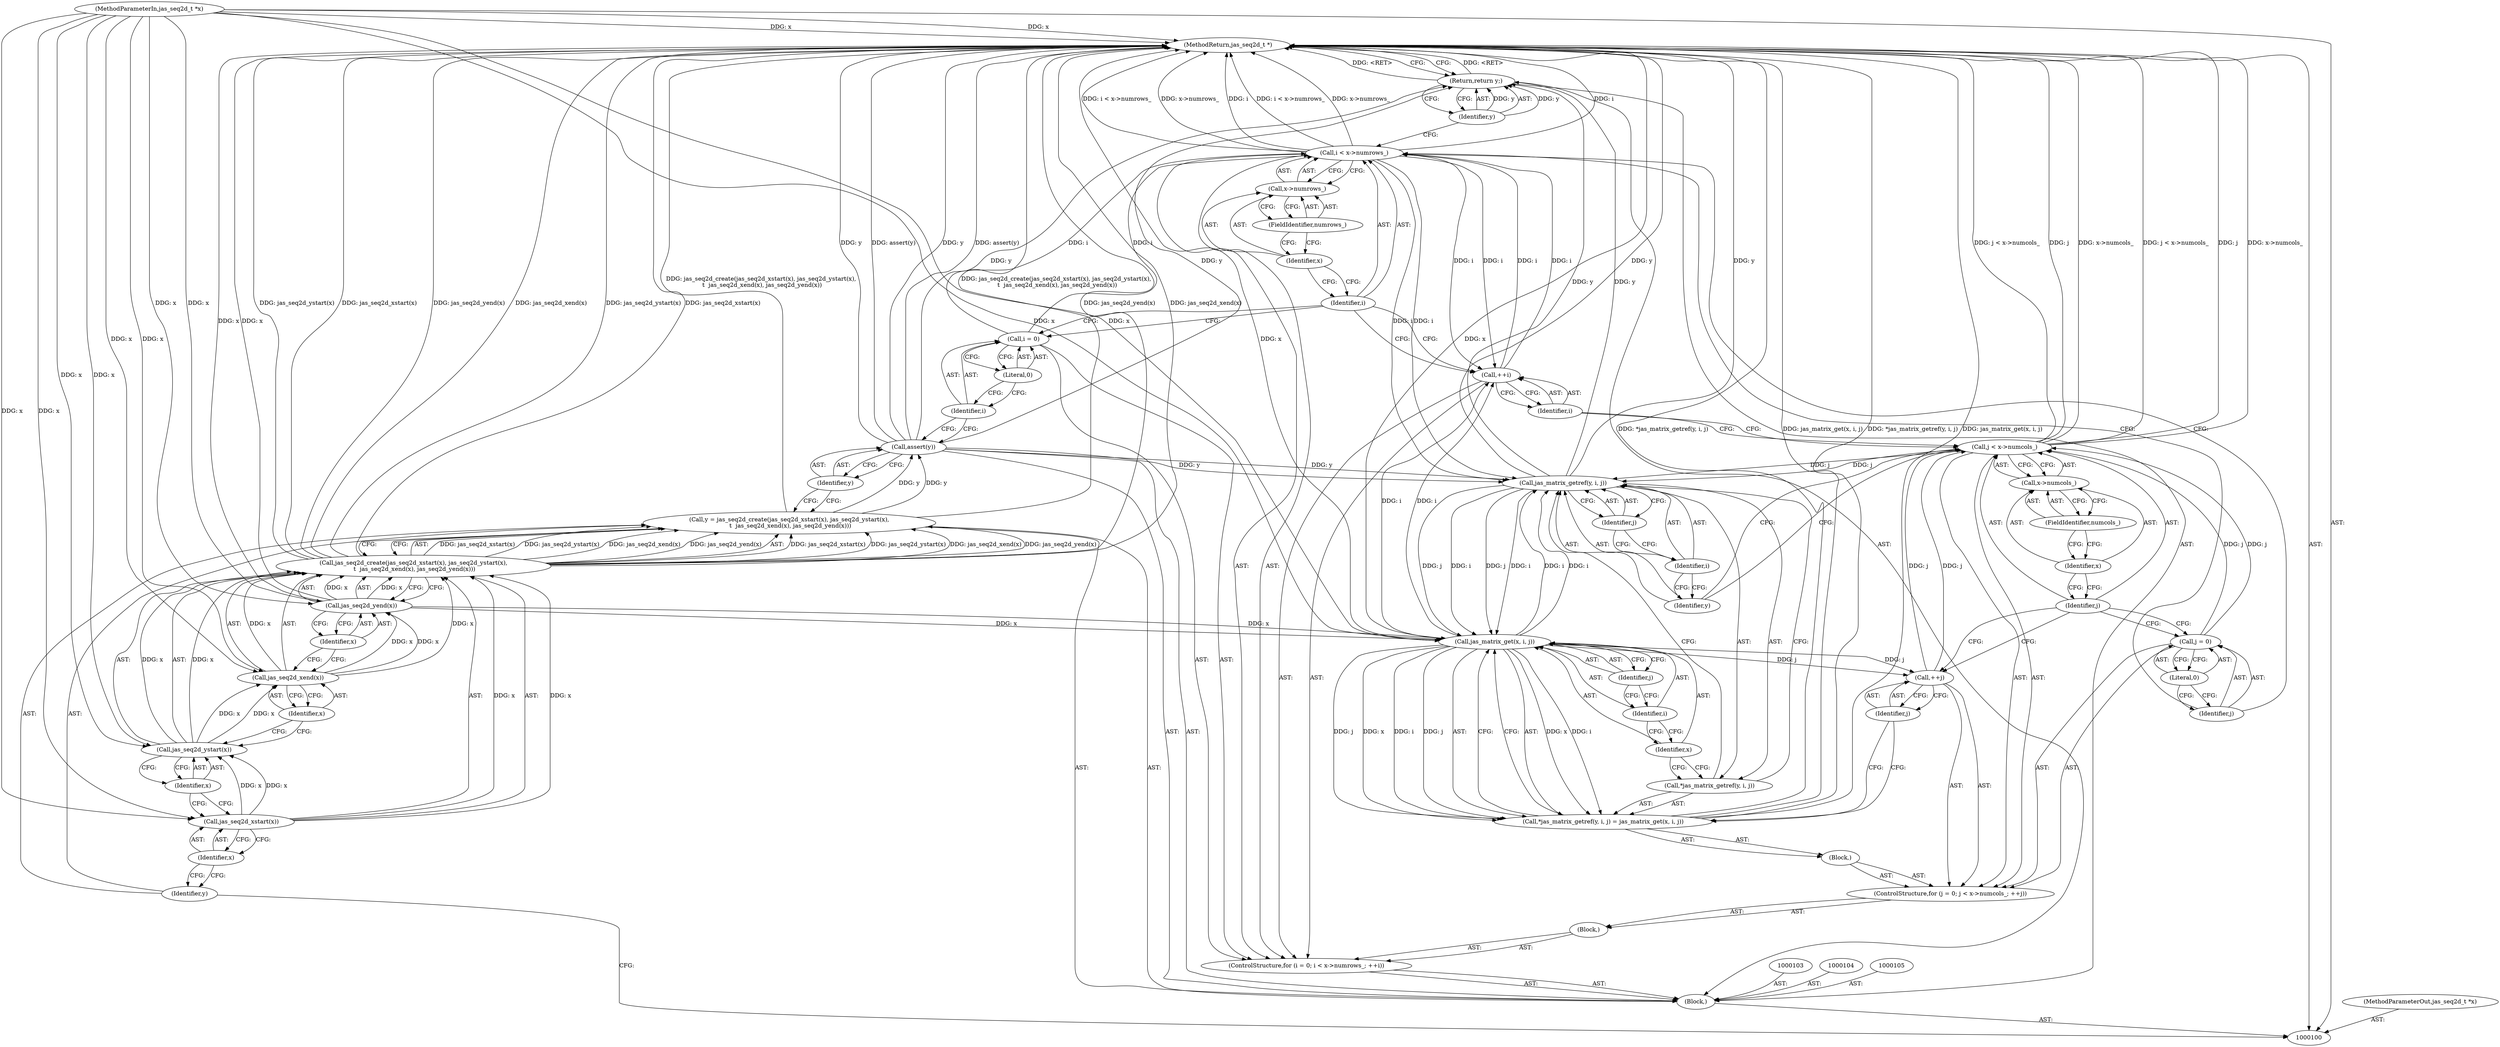 digraph "0_jasper_d42b2388f7f8e0332c846675133acea151fc557a_26" {
"1000155" [label="(MethodReturn,jas_seq2d_t *)"];
"1000101" [label="(MethodParameterIn,jas_seq2d_t *x)"];
"1000224" [label="(MethodParameterOut,jas_seq2d_t *x)"];
"1000134" [label="(Literal,0)"];
"1000135" [label="(Call,j < x->numcols_)"];
"1000136" [label="(Identifier,j)"];
"1000137" [label="(Call,x->numcols_)"];
"1000138" [label="(Identifier,x)"];
"1000131" [label="(ControlStructure,for (j = 0; j < x->numcols_; ++j))"];
"1000139" [label="(FieldIdentifier,numcols_)"];
"1000140" [label="(Call,++j)"];
"1000141" [label="(Identifier,j)"];
"1000142" [label="(Block,)"];
"1000132" [label="(Call,j = 0)"];
"1000133" [label="(Identifier,j)"];
"1000146" [label="(Identifier,y)"];
"1000147" [label="(Identifier,i)"];
"1000148" [label="(Identifier,j)"];
"1000143" [label="(Call,*jas_matrix_getref(y, i, j) = jas_matrix_get(x, i, j))"];
"1000144" [label="(Call,*jas_matrix_getref(y, i, j))"];
"1000149" [label="(Call,jas_matrix_get(x, i, j))"];
"1000145" [label="(Call,jas_matrix_getref(y, i, j))"];
"1000150" [label="(Identifier,x)"];
"1000151" [label="(Identifier,i)"];
"1000152" [label="(Identifier,j)"];
"1000153" [label="(Return,return y;)"];
"1000154" [label="(Identifier,y)"];
"1000102" [label="(Block,)"];
"1000106" [label="(Call,y = jas_seq2d_create(jas_seq2d_xstart(x), jas_seq2d_ystart(x),\n \t  jas_seq2d_xend(x), jas_seq2d_yend(x)))"];
"1000107" [label="(Identifier,y)"];
"1000109" [label="(Call,jas_seq2d_xstart(x))"];
"1000110" [label="(Identifier,x)"];
"1000111" [label="(Call,jas_seq2d_ystart(x))"];
"1000108" [label="(Call,jas_seq2d_create(jas_seq2d_xstart(x), jas_seq2d_ystart(x),\n \t  jas_seq2d_xend(x), jas_seq2d_yend(x)))"];
"1000112" [label="(Identifier,x)"];
"1000114" [label="(Identifier,x)"];
"1000115" [label="(Call,jas_seq2d_yend(x))"];
"1000116" [label="(Identifier,x)"];
"1000113" [label="(Call,jas_seq2d_xend(x))"];
"1000117" [label="(Call,assert(y))"];
"1000118" [label="(Identifier,y)"];
"1000119" [label="(ControlStructure,for (i = 0; i < x->numrows_; ++i))"];
"1000122" [label="(Literal,0)"];
"1000123" [label="(Call,i < x->numrows_)"];
"1000124" [label="(Identifier,i)"];
"1000125" [label="(Call,x->numrows_)"];
"1000126" [label="(Identifier,x)"];
"1000127" [label="(FieldIdentifier,numrows_)"];
"1000128" [label="(Call,++i)"];
"1000129" [label="(Identifier,i)"];
"1000130" [label="(Block,)"];
"1000120" [label="(Call,i = 0)"];
"1000121" [label="(Identifier,i)"];
"1000155" -> "1000100"  [label="AST: "];
"1000155" -> "1000153"  [label="CFG: "];
"1000153" -> "1000155"  [label="DDG: <RET>"];
"1000117" -> "1000155"  [label="DDG: assert(y)"];
"1000117" -> "1000155"  [label="DDG: y"];
"1000123" -> "1000155"  [label="DDG: x->numrows_"];
"1000123" -> "1000155"  [label="DDG: i"];
"1000123" -> "1000155"  [label="DDG: i < x->numrows_"];
"1000106" -> "1000155"  [label="DDG: jas_seq2d_create(jas_seq2d_xstart(x), jas_seq2d_ystart(x),\n \t  jas_seq2d_xend(x), jas_seq2d_yend(x))"];
"1000143" -> "1000155"  [label="DDG: *jas_matrix_getref(y, i, j)"];
"1000143" -> "1000155"  [label="DDG: jas_matrix_get(x, i, j)"];
"1000108" -> "1000155"  [label="DDG: jas_seq2d_yend(x)"];
"1000108" -> "1000155"  [label="DDG: jas_seq2d_xend(x)"];
"1000108" -> "1000155"  [label="DDG: jas_seq2d_ystart(x)"];
"1000108" -> "1000155"  [label="DDG: jas_seq2d_xstart(x)"];
"1000149" -> "1000155"  [label="DDG: x"];
"1000145" -> "1000155"  [label="DDG: y"];
"1000135" -> "1000155"  [label="DDG: j < x->numcols_"];
"1000135" -> "1000155"  [label="DDG: j"];
"1000135" -> "1000155"  [label="DDG: x->numcols_"];
"1000101" -> "1000155"  [label="DDG: x"];
"1000115" -> "1000155"  [label="DDG: x"];
"1000101" -> "1000100"  [label="AST: "];
"1000101" -> "1000155"  [label="DDG: x"];
"1000101" -> "1000109"  [label="DDG: x"];
"1000101" -> "1000111"  [label="DDG: x"];
"1000101" -> "1000113"  [label="DDG: x"];
"1000101" -> "1000115"  [label="DDG: x"];
"1000101" -> "1000149"  [label="DDG: x"];
"1000224" -> "1000100"  [label="AST: "];
"1000134" -> "1000132"  [label="AST: "];
"1000134" -> "1000133"  [label="CFG: "];
"1000132" -> "1000134"  [label="CFG: "];
"1000135" -> "1000131"  [label="AST: "];
"1000135" -> "1000137"  [label="CFG: "];
"1000136" -> "1000135"  [label="AST: "];
"1000137" -> "1000135"  [label="AST: "];
"1000146" -> "1000135"  [label="CFG: "];
"1000129" -> "1000135"  [label="CFG: "];
"1000135" -> "1000155"  [label="DDG: j < x->numcols_"];
"1000135" -> "1000155"  [label="DDG: j"];
"1000135" -> "1000155"  [label="DDG: x->numcols_"];
"1000140" -> "1000135"  [label="DDG: j"];
"1000132" -> "1000135"  [label="DDG: j"];
"1000135" -> "1000145"  [label="DDG: j"];
"1000136" -> "1000135"  [label="AST: "];
"1000136" -> "1000132"  [label="CFG: "];
"1000136" -> "1000140"  [label="CFG: "];
"1000138" -> "1000136"  [label="CFG: "];
"1000137" -> "1000135"  [label="AST: "];
"1000137" -> "1000139"  [label="CFG: "];
"1000138" -> "1000137"  [label="AST: "];
"1000139" -> "1000137"  [label="AST: "];
"1000135" -> "1000137"  [label="CFG: "];
"1000138" -> "1000137"  [label="AST: "];
"1000138" -> "1000136"  [label="CFG: "];
"1000139" -> "1000138"  [label="CFG: "];
"1000131" -> "1000130"  [label="AST: "];
"1000132" -> "1000131"  [label="AST: "];
"1000135" -> "1000131"  [label="AST: "];
"1000140" -> "1000131"  [label="AST: "];
"1000142" -> "1000131"  [label="AST: "];
"1000139" -> "1000137"  [label="AST: "];
"1000139" -> "1000138"  [label="CFG: "];
"1000137" -> "1000139"  [label="CFG: "];
"1000140" -> "1000131"  [label="AST: "];
"1000140" -> "1000141"  [label="CFG: "];
"1000141" -> "1000140"  [label="AST: "];
"1000136" -> "1000140"  [label="CFG: "];
"1000140" -> "1000135"  [label="DDG: j"];
"1000149" -> "1000140"  [label="DDG: j"];
"1000141" -> "1000140"  [label="AST: "];
"1000141" -> "1000143"  [label="CFG: "];
"1000140" -> "1000141"  [label="CFG: "];
"1000142" -> "1000131"  [label="AST: "];
"1000143" -> "1000142"  [label="AST: "];
"1000132" -> "1000131"  [label="AST: "];
"1000132" -> "1000134"  [label="CFG: "];
"1000133" -> "1000132"  [label="AST: "];
"1000134" -> "1000132"  [label="AST: "];
"1000136" -> "1000132"  [label="CFG: "];
"1000132" -> "1000135"  [label="DDG: j"];
"1000133" -> "1000132"  [label="AST: "];
"1000133" -> "1000123"  [label="CFG: "];
"1000134" -> "1000133"  [label="CFG: "];
"1000146" -> "1000145"  [label="AST: "];
"1000146" -> "1000135"  [label="CFG: "];
"1000147" -> "1000146"  [label="CFG: "];
"1000147" -> "1000145"  [label="AST: "];
"1000147" -> "1000146"  [label="CFG: "];
"1000148" -> "1000147"  [label="CFG: "];
"1000148" -> "1000145"  [label="AST: "];
"1000148" -> "1000147"  [label="CFG: "];
"1000145" -> "1000148"  [label="CFG: "];
"1000143" -> "1000142"  [label="AST: "];
"1000143" -> "1000149"  [label="CFG: "];
"1000144" -> "1000143"  [label="AST: "];
"1000149" -> "1000143"  [label="AST: "];
"1000141" -> "1000143"  [label="CFG: "];
"1000143" -> "1000155"  [label="DDG: *jas_matrix_getref(y, i, j)"];
"1000143" -> "1000155"  [label="DDG: jas_matrix_get(x, i, j)"];
"1000149" -> "1000143"  [label="DDG: x"];
"1000149" -> "1000143"  [label="DDG: i"];
"1000149" -> "1000143"  [label="DDG: j"];
"1000144" -> "1000143"  [label="AST: "];
"1000144" -> "1000145"  [label="CFG: "];
"1000145" -> "1000144"  [label="AST: "];
"1000150" -> "1000144"  [label="CFG: "];
"1000149" -> "1000143"  [label="AST: "];
"1000149" -> "1000152"  [label="CFG: "];
"1000150" -> "1000149"  [label="AST: "];
"1000151" -> "1000149"  [label="AST: "];
"1000152" -> "1000149"  [label="AST: "];
"1000143" -> "1000149"  [label="CFG: "];
"1000149" -> "1000155"  [label="DDG: x"];
"1000149" -> "1000128"  [label="DDG: i"];
"1000149" -> "1000140"  [label="DDG: j"];
"1000149" -> "1000143"  [label="DDG: x"];
"1000149" -> "1000143"  [label="DDG: i"];
"1000149" -> "1000143"  [label="DDG: j"];
"1000149" -> "1000145"  [label="DDG: i"];
"1000115" -> "1000149"  [label="DDG: x"];
"1000101" -> "1000149"  [label="DDG: x"];
"1000145" -> "1000149"  [label="DDG: i"];
"1000145" -> "1000149"  [label="DDG: j"];
"1000145" -> "1000144"  [label="AST: "];
"1000145" -> "1000148"  [label="CFG: "];
"1000146" -> "1000145"  [label="AST: "];
"1000147" -> "1000145"  [label="AST: "];
"1000148" -> "1000145"  [label="AST: "];
"1000144" -> "1000145"  [label="CFG: "];
"1000145" -> "1000155"  [label="DDG: y"];
"1000117" -> "1000145"  [label="DDG: y"];
"1000149" -> "1000145"  [label="DDG: i"];
"1000123" -> "1000145"  [label="DDG: i"];
"1000135" -> "1000145"  [label="DDG: j"];
"1000145" -> "1000149"  [label="DDG: i"];
"1000145" -> "1000149"  [label="DDG: j"];
"1000145" -> "1000153"  [label="DDG: y"];
"1000150" -> "1000149"  [label="AST: "];
"1000150" -> "1000144"  [label="CFG: "];
"1000151" -> "1000150"  [label="CFG: "];
"1000151" -> "1000149"  [label="AST: "];
"1000151" -> "1000150"  [label="CFG: "];
"1000152" -> "1000151"  [label="CFG: "];
"1000152" -> "1000149"  [label="AST: "];
"1000152" -> "1000151"  [label="CFG: "];
"1000149" -> "1000152"  [label="CFG: "];
"1000153" -> "1000102"  [label="AST: "];
"1000153" -> "1000154"  [label="CFG: "];
"1000154" -> "1000153"  [label="AST: "];
"1000155" -> "1000153"  [label="CFG: "];
"1000153" -> "1000155"  [label="DDG: <RET>"];
"1000154" -> "1000153"  [label="DDG: y"];
"1000117" -> "1000153"  [label="DDG: y"];
"1000145" -> "1000153"  [label="DDG: y"];
"1000154" -> "1000153"  [label="AST: "];
"1000153" -> "1000154"  [label="CFG: "];
"1000154" -> "1000153"  [label="DDG: y"];
"1000102" -> "1000100"  [label="AST: "];
"1000103" -> "1000102"  [label="AST: "];
"1000104" -> "1000102"  [label="AST: "];
"1000105" -> "1000102"  [label="AST: "];
"1000106" -> "1000102"  [label="AST: "];
"1000117" -> "1000102"  [label="AST: "];
"1000119" -> "1000102"  [label="AST: "];
"1000153" -> "1000102"  [label="AST: "];
"1000106" -> "1000102"  [label="AST: "];
"1000106" -> "1000108"  [label="CFG: "];
"1000107" -> "1000106"  [label="AST: "];
"1000108" -> "1000106"  [label="AST: "];
"1000118" -> "1000106"  [label="CFG: "];
"1000106" -> "1000155"  [label="DDG: jas_seq2d_create(jas_seq2d_xstart(x), jas_seq2d_ystart(x),\n \t  jas_seq2d_xend(x), jas_seq2d_yend(x))"];
"1000108" -> "1000106"  [label="DDG: jas_seq2d_xstart(x)"];
"1000108" -> "1000106"  [label="DDG: jas_seq2d_ystart(x)"];
"1000108" -> "1000106"  [label="DDG: jas_seq2d_xend(x)"];
"1000108" -> "1000106"  [label="DDG: jas_seq2d_yend(x)"];
"1000106" -> "1000117"  [label="DDG: y"];
"1000107" -> "1000106"  [label="AST: "];
"1000107" -> "1000100"  [label="CFG: "];
"1000110" -> "1000107"  [label="CFG: "];
"1000109" -> "1000108"  [label="AST: "];
"1000109" -> "1000110"  [label="CFG: "];
"1000110" -> "1000109"  [label="AST: "];
"1000112" -> "1000109"  [label="CFG: "];
"1000109" -> "1000108"  [label="DDG: x"];
"1000101" -> "1000109"  [label="DDG: x"];
"1000109" -> "1000111"  [label="DDG: x"];
"1000110" -> "1000109"  [label="AST: "];
"1000110" -> "1000107"  [label="CFG: "];
"1000109" -> "1000110"  [label="CFG: "];
"1000111" -> "1000108"  [label="AST: "];
"1000111" -> "1000112"  [label="CFG: "];
"1000112" -> "1000111"  [label="AST: "];
"1000114" -> "1000111"  [label="CFG: "];
"1000111" -> "1000108"  [label="DDG: x"];
"1000109" -> "1000111"  [label="DDG: x"];
"1000101" -> "1000111"  [label="DDG: x"];
"1000111" -> "1000113"  [label="DDG: x"];
"1000108" -> "1000106"  [label="AST: "];
"1000108" -> "1000115"  [label="CFG: "];
"1000109" -> "1000108"  [label="AST: "];
"1000111" -> "1000108"  [label="AST: "];
"1000113" -> "1000108"  [label="AST: "];
"1000115" -> "1000108"  [label="AST: "];
"1000106" -> "1000108"  [label="CFG: "];
"1000108" -> "1000155"  [label="DDG: jas_seq2d_yend(x)"];
"1000108" -> "1000155"  [label="DDG: jas_seq2d_xend(x)"];
"1000108" -> "1000155"  [label="DDG: jas_seq2d_ystart(x)"];
"1000108" -> "1000155"  [label="DDG: jas_seq2d_xstart(x)"];
"1000108" -> "1000106"  [label="DDG: jas_seq2d_xstart(x)"];
"1000108" -> "1000106"  [label="DDG: jas_seq2d_ystart(x)"];
"1000108" -> "1000106"  [label="DDG: jas_seq2d_xend(x)"];
"1000108" -> "1000106"  [label="DDG: jas_seq2d_yend(x)"];
"1000109" -> "1000108"  [label="DDG: x"];
"1000111" -> "1000108"  [label="DDG: x"];
"1000113" -> "1000108"  [label="DDG: x"];
"1000115" -> "1000108"  [label="DDG: x"];
"1000112" -> "1000111"  [label="AST: "];
"1000112" -> "1000109"  [label="CFG: "];
"1000111" -> "1000112"  [label="CFG: "];
"1000114" -> "1000113"  [label="AST: "];
"1000114" -> "1000111"  [label="CFG: "];
"1000113" -> "1000114"  [label="CFG: "];
"1000115" -> "1000108"  [label="AST: "];
"1000115" -> "1000116"  [label="CFG: "];
"1000116" -> "1000115"  [label="AST: "];
"1000108" -> "1000115"  [label="CFG: "];
"1000115" -> "1000155"  [label="DDG: x"];
"1000115" -> "1000108"  [label="DDG: x"];
"1000113" -> "1000115"  [label="DDG: x"];
"1000101" -> "1000115"  [label="DDG: x"];
"1000115" -> "1000149"  [label="DDG: x"];
"1000116" -> "1000115"  [label="AST: "];
"1000116" -> "1000113"  [label="CFG: "];
"1000115" -> "1000116"  [label="CFG: "];
"1000113" -> "1000108"  [label="AST: "];
"1000113" -> "1000114"  [label="CFG: "];
"1000114" -> "1000113"  [label="AST: "];
"1000116" -> "1000113"  [label="CFG: "];
"1000113" -> "1000108"  [label="DDG: x"];
"1000111" -> "1000113"  [label="DDG: x"];
"1000101" -> "1000113"  [label="DDG: x"];
"1000113" -> "1000115"  [label="DDG: x"];
"1000117" -> "1000102"  [label="AST: "];
"1000117" -> "1000118"  [label="CFG: "];
"1000118" -> "1000117"  [label="AST: "];
"1000121" -> "1000117"  [label="CFG: "];
"1000117" -> "1000155"  [label="DDG: assert(y)"];
"1000117" -> "1000155"  [label="DDG: y"];
"1000106" -> "1000117"  [label="DDG: y"];
"1000117" -> "1000145"  [label="DDG: y"];
"1000117" -> "1000153"  [label="DDG: y"];
"1000118" -> "1000117"  [label="AST: "];
"1000118" -> "1000106"  [label="CFG: "];
"1000117" -> "1000118"  [label="CFG: "];
"1000119" -> "1000102"  [label="AST: "];
"1000120" -> "1000119"  [label="AST: "];
"1000123" -> "1000119"  [label="AST: "];
"1000128" -> "1000119"  [label="AST: "];
"1000130" -> "1000119"  [label="AST: "];
"1000122" -> "1000120"  [label="AST: "];
"1000122" -> "1000121"  [label="CFG: "];
"1000120" -> "1000122"  [label="CFG: "];
"1000123" -> "1000119"  [label="AST: "];
"1000123" -> "1000125"  [label="CFG: "];
"1000124" -> "1000123"  [label="AST: "];
"1000125" -> "1000123"  [label="AST: "];
"1000133" -> "1000123"  [label="CFG: "];
"1000154" -> "1000123"  [label="CFG: "];
"1000123" -> "1000155"  [label="DDG: x->numrows_"];
"1000123" -> "1000155"  [label="DDG: i"];
"1000123" -> "1000155"  [label="DDG: i < x->numrows_"];
"1000128" -> "1000123"  [label="DDG: i"];
"1000120" -> "1000123"  [label="DDG: i"];
"1000123" -> "1000128"  [label="DDG: i"];
"1000123" -> "1000145"  [label="DDG: i"];
"1000124" -> "1000123"  [label="AST: "];
"1000124" -> "1000120"  [label="CFG: "];
"1000124" -> "1000128"  [label="CFG: "];
"1000126" -> "1000124"  [label="CFG: "];
"1000125" -> "1000123"  [label="AST: "];
"1000125" -> "1000127"  [label="CFG: "];
"1000126" -> "1000125"  [label="AST: "];
"1000127" -> "1000125"  [label="AST: "];
"1000123" -> "1000125"  [label="CFG: "];
"1000126" -> "1000125"  [label="AST: "];
"1000126" -> "1000124"  [label="CFG: "];
"1000127" -> "1000126"  [label="CFG: "];
"1000127" -> "1000125"  [label="AST: "];
"1000127" -> "1000126"  [label="CFG: "];
"1000125" -> "1000127"  [label="CFG: "];
"1000128" -> "1000119"  [label="AST: "];
"1000128" -> "1000129"  [label="CFG: "];
"1000129" -> "1000128"  [label="AST: "];
"1000124" -> "1000128"  [label="CFG: "];
"1000128" -> "1000123"  [label="DDG: i"];
"1000149" -> "1000128"  [label="DDG: i"];
"1000123" -> "1000128"  [label="DDG: i"];
"1000129" -> "1000128"  [label="AST: "];
"1000129" -> "1000135"  [label="CFG: "];
"1000128" -> "1000129"  [label="CFG: "];
"1000130" -> "1000119"  [label="AST: "];
"1000131" -> "1000130"  [label="AST: "];
"1000120" -> "1000119"  [label="AST: "];
"1000120" -> "1000122"  [label="CFG: "];
"1000121" -> "1000120"  [label="AST: "];
"1000122" -> "1000120"  [label="AST: "];
"1000124" -> "1000120"  [label="CFG: "];
"1000120" -> "1000123"  [label="DDG: i"];
"1000121" -> "1000120"  [label="AST: "];
"1000121" -> "1000117"  [label="CFG: "];
"1000122" -> "1000121"  [label="CFG: "];
}
